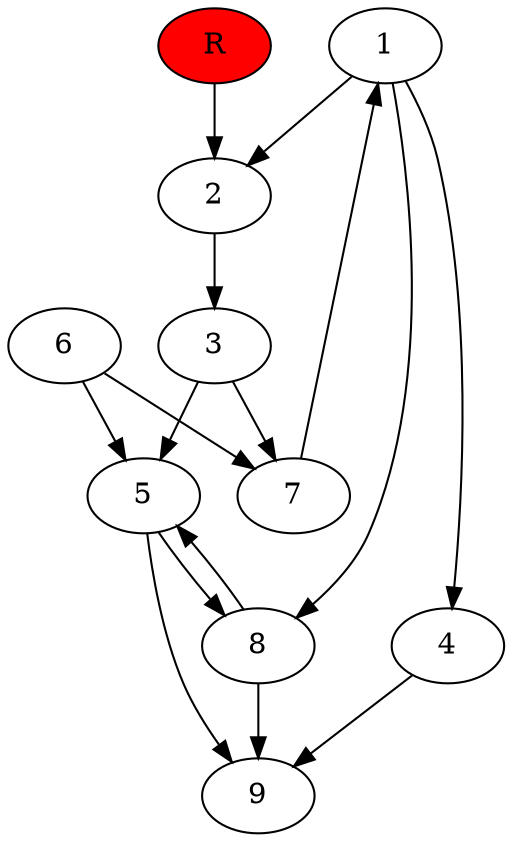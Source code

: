 digraph prb79261 {
	1
	2
	3
	4
	5
	6
	7
	8
	R [fillcolor="#ff0000" style=filled]
	1 -> 2
	1 -> 4
	1 -> 8
	2 -> 3
	3 -> 5
	3 -> 7
	4 -> 9
	5 -> 8
	5 -> 9
	6 -> 5
	6 -> 7
	7 -> 1
	8 -> 5
	8 -> 9
	R -> 2
}
